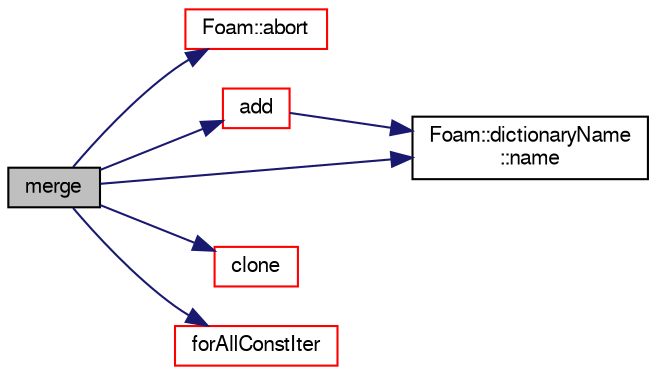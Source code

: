 digraph "merge"
{
  bgcolor="transparent";
  edge [fontname="FreeSans",fontsize="10",labelfontname="FreeSans",labelfontsize="10"];
  node [fontname="FreeSans",fontsize="10",shape=record];
  rankdir="LR";
  Node32337 [label="merge",height=0.2,width=0.4,color="black", fillcolor="grey75", style="filled", fontcolor="black"];
  Node32337 -> Node32338 [color="midnightblue",fontsize="10",style="solid",fontname="FreeSans"];
  Node32338 [label="Foam::abort",height=0.2,width=0.4,color="red",URL="$a21124.html#a447107a607d03e417307c203fa5fb44b"];
  Node32337 -> Node32340 [color="midnightblue",fontsize="10",style="solid",fontname="FreeSans"];
  Node32340 [label="add",height=0.2,width=0.4,color="red",URL="$a26014.html#ac2ddcab42322c8d8af5e5830ab4d431b",tooltip="Add a new entry. "];
  Node32340 -> Node32354 [color="midnightblue",fontsize="10",style="solid",fontname="FreeSans"];
  Node32354 [label="Foam::dictionaryName\l::name",height=0.2,width=0.4,color="black",URL="$a26010.html#aba53f1f9c8fadfa65f4099af10df348c",tooltip="Return the dictionary name. "];
  Node32337 -> Node32381 [color="midnightblue",fontsize="10",style="solid",fontname="FreeSans"];
  Node32381 [label="clone",height=0.2,width=0.4,color="red",URL="$a26014.html#a4f75fe381aca6b73c3f38868a882a3a4",tooltip="Construct and return clone. "];
  Node32337 -> Node32383 [color="midnightblue",fontsize="10",style="solid",fontname="FreeSans"];
  Node32383 [label="forAllConstIter",height=0.2,width=0.4,color="red",URL="$a38141.html#ae21e2836509b0fa7f7cedf6493b11b09"];
  Node32337 -> Node32354 [color="midnightblue",fontsize="10",style="solid",fontname="FreeSans"];
}
